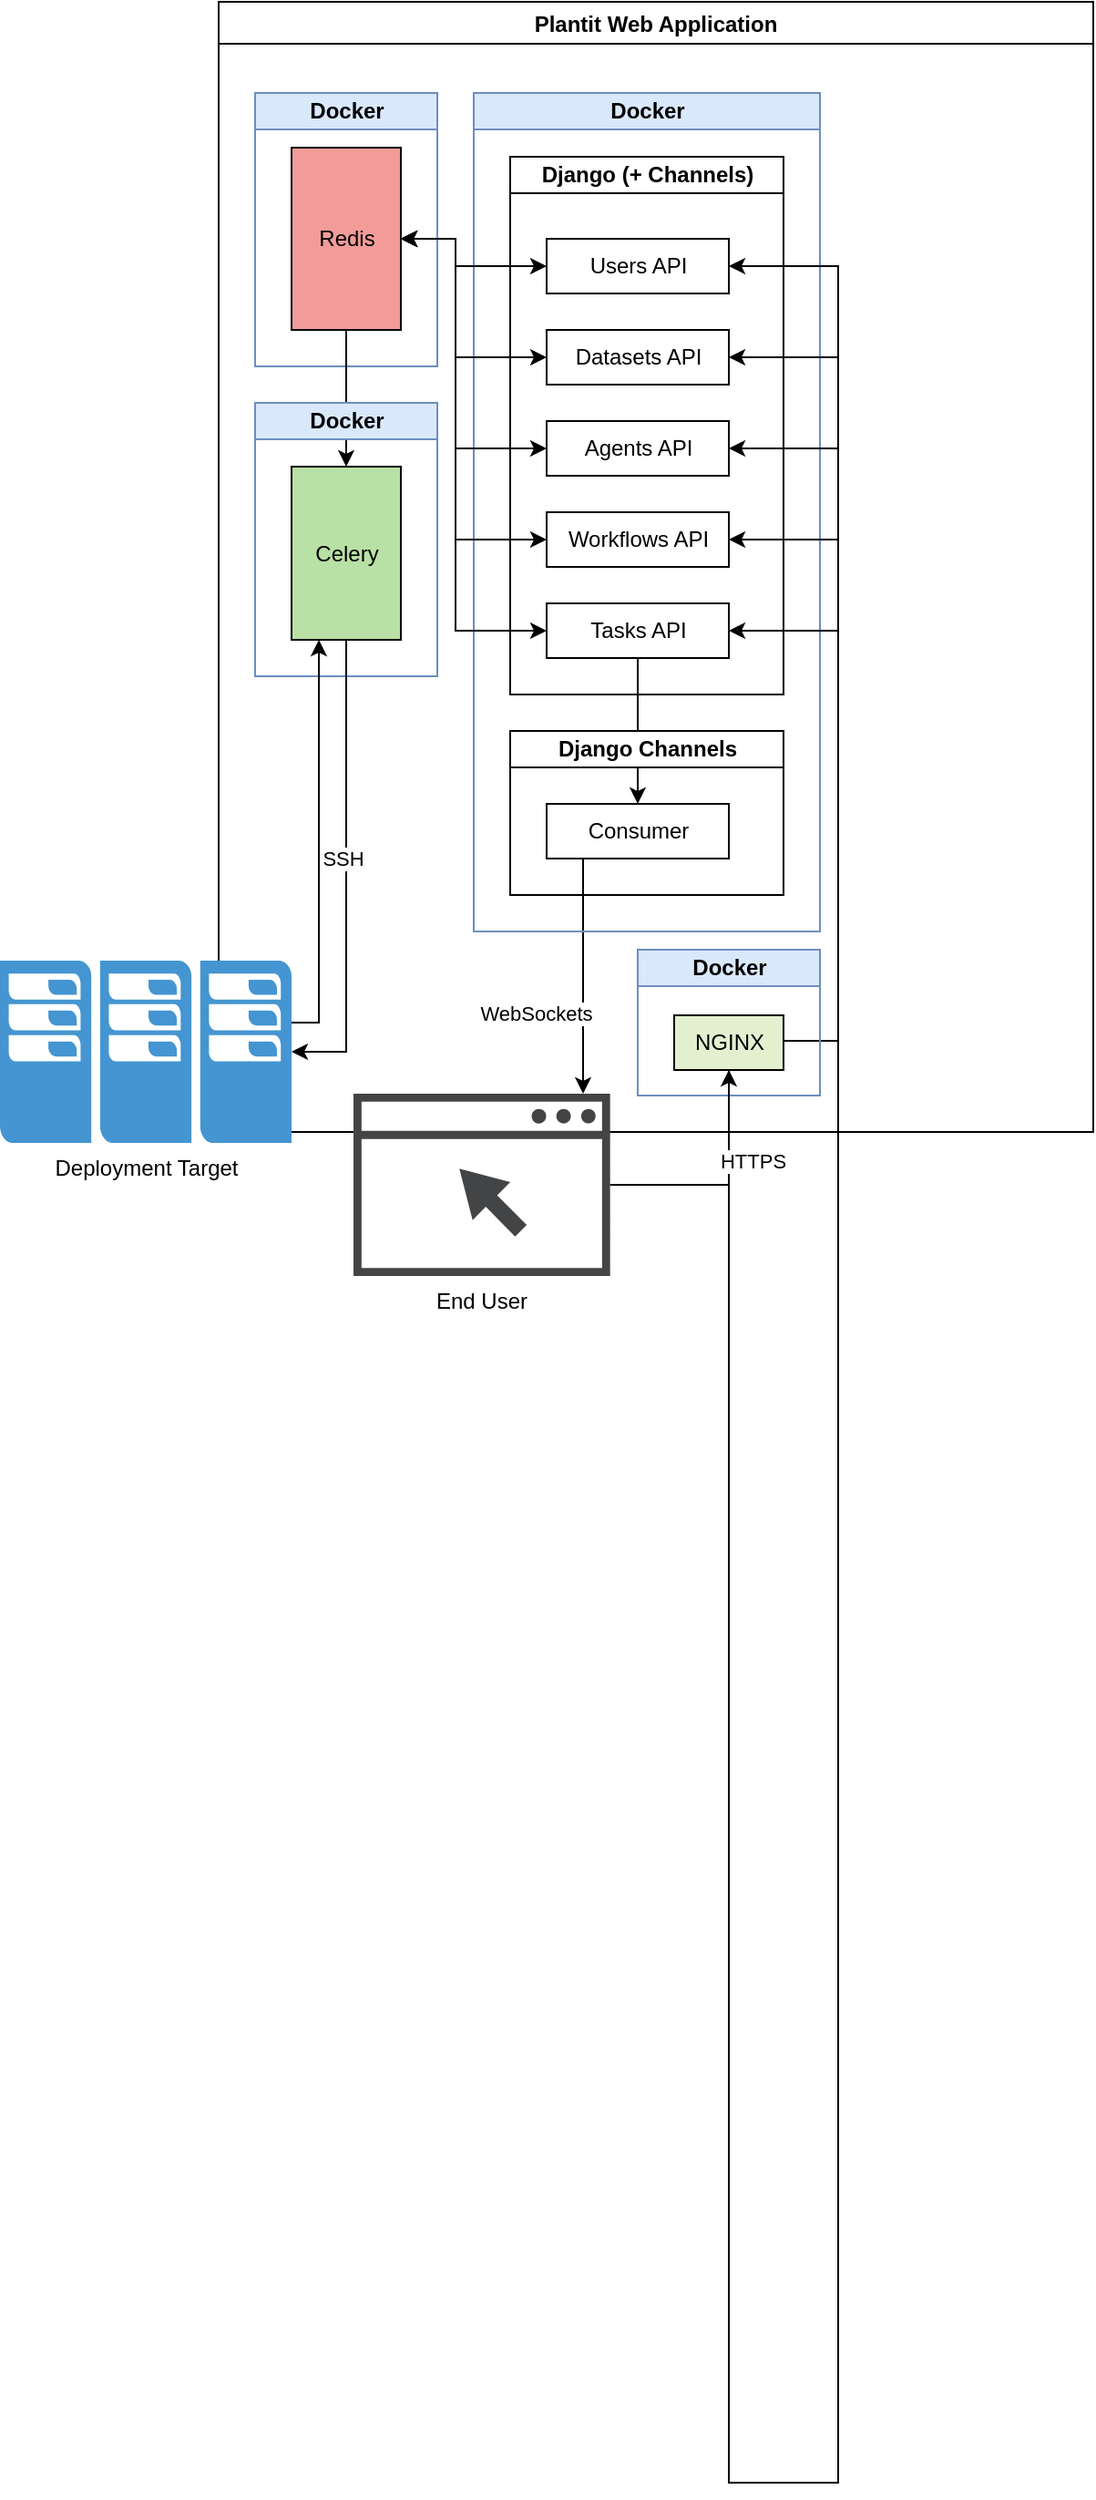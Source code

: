 <mxfile version="18.1.3" type="device"><diagram id="-mujnUQyETzRNn54WSRr" name="Page-1"><mxGraphModel dx="1026" dy="572" grid="1" gridSize="10" guides="1" tooltips="1" connect="1" arrows="1" fold="1" page="1" pageScale="1" pageWidth="850" pageHeight="1100" math="0" shadow="0"><root><mxCell id="0"/><mxCell id="1" parent="0"/><mxCell id="AgEWLgflfJ66NasD1VJN-64" value="" style="edgeStyle=orthogonalEdgeStyle;rounded=0;orthogonalLoop=1;jettySize=auto;html=1;" parent="1" target="AgEWLgflfJ66NasD1VJN-35" edge="1"><mxGeometry relative="1" as="geometry"><Array as="points"><mxPoint x="400" y="1260"/></Array><mxPoint x="470" y="1260" as="sourcePoint"/></mxGeometry></mxCell><mxCell id="AgEWLgflfJ66NasD1VJN-65" value="WebSockets" style="edgeLabel;html=1;align=center;verticalAlign=middle;resizable=0;points=[];" parent="AgEWLgflfJ66NasD1VJN-64" vertex="1" connectable="0"><mxGeometry x="0.105" y="-1" relative="1" as="geometry"><mxPoint x="-25" y="45" as="offset"/></mxGeometry></mxCell><mxCell id="KRTsN0oS1_rBEXScTUUf-1" value="Plantit Web Application" style="swimlane;" parent="1" vertex="1"><mxGeometry x="200" y="790" width="480" height="620" as="geometry"/></mxCell><mxCell id="KRTsN0oS1_rBEXScTUUf-88" value="Docker" style="swimlane;html=1;startSize=20;horizontal=1;containerType=tree;fillColor=#dae8fc;strokeColor=#6c8ebf;" parent="KRTsN0oS1_rBEXScTUUf-1" vertex="1"><mxGeometry x="140" y="50" width="190" height="460" as="geometry"/></mxCell><mxCell id="50w9jqypdCLJSYWdSr81-7" style="edgeStyle=orthogonalEdgeStyle;rounded=0;orthogonalLoop=1;jettySize=auto;html=1;entryX=0.5;entryY=0;entryDx=0;entryDy=0;" parent="KRTsN0oS1_rBEXScTUUf-88" target="50w9jqypdCLJSYWdSr81-6" edge="1"><mxGeometry relative="1" as="geometry"><mxPoint x="85" y="310" as="sourcePoint"/><Array as="points"><mxPoint x="90" y="310"/></Array></mxGeometry></mxCell><mxCell id="KRTsN0oS1_rBEXScTUUf-89" value="Django (+ Channels)" style="swimlane;html=1;startSize=20;horizontal=1;containerType=tree;" parent="KRTsN0oS1_rBEXScTUUf-88" vertex="1"><mxGeometry x="20" y="35" width="150" height="295" as="geometry"/></mxCell><mxCell id="KRTsN0oS1_rBEXScTUUf-102" value="Workflows API" style="html=1;" parent="KRTsN0oS1_rBEXScTUUf-89" vertex="1"><mxGeometry x="20" y="195" width="100" height="30" as="geometry"/></mxCell><mxCell id="KRTsN0oS1_rBEXScTUUf-93" value="Tasks API" style="html=1;" parent="KRTsN0oS1_rBEXScTUUf-89" vertex="1"><mxGeometry x="20" y="245" width="100" height="30" as="geometry"/></mxCell><mxCell id="KRTsN0oS1_rBEXScTUUf-92" value="Datasets API" style="html=1;" parent="KRTsN0oS1_rBEXScTUUf-89" vertex="1"><mxGeometry x="20" y="95" width="100" height="30" as="geometry"/></mxCell><mxCell id="KRTsN0oS1_rBEXScTUUf-90" value="Users API" style="html=1;" parent="KRTsN0oS1_rBEXScTUUf-89" vertex="1"><mxGeometry x="20" y="45" width="100" height="30" as="geometry"/></mxCell><mxCell id="AgEWLgflfJ66NasD1VJN-8" value="Agents API" style="html=1;" parent="KRTsN0oS1_rBEXScTUUf-89" vertex="1"><mxGeometry x="20" y="145" width="100" height="30" as="geometry"/></mxCell><mxCell id="AgEWLgflfJ66NasD1VJN-1" value="Django Channels" style="swimlane;html=1;startSize=20;horizontal=1;containerType=tree;" parent="KRTsN0oS1_rBEXScTUUf-88" vertex="1"><mxGeometry x="20" y="350" width="150" height="90" as="geometry"/></mxCell><mxCell id="50w9jqypdCLJSYWdSr81-6" value="Consumer" style="html=1;" parent="AgEWLgflfJ66NasD1VJN-1" vertex="1"><mxGeometry x="20" y="40" width="100" height="30" as="geometry"/></mxCell><mxCell id="AgEWLgflfJ66NasD1VJN-57" style="edgeStyle=orthogonalEdgeStyle;rounded=0;orthogonalLoop=1;jettySize=auto;html=1;exitX=1;exitY=0.25;exitDx=0;exitDy=0;entryX=1;entryY=0.5;entryDx=0;entryDy=0;" parent="KRTsN0oS1_rBEXScTUUf-1" source="AgEWLgflfJ66NasD1VJN-50" target="KRTsN0oS1_rBEXScTUUf-92" edge="1"><mxGeometry relative="1" as="geometry"><Array as="points"><mxPoint x="310" y="570"/><mxPoint x="340" y="570"/><mxPoint x="340" y="195"/></Array></mxGeometry></mxCell><mxCell id="AgEWLgflfJ66NasD1VJN-58" style="edgeStyle=orthogonalEdgeStyle;rounded=0;orthogonalLoop=1;jettySize=auto;html=1;entryX=1;entryY=0.5;entryDx=0;entryDy=0;" parent="KRTsN0oS1_rBEXScTUUf-1" source="AgEWLgflfJ66NasD1VJN-50" target="KRTsN0oS1_rBEXScTUUf-90" edge="1"><mxGeometry relative="1" as="geometry"><Array as="points"><mxPoint x="340" y="1361"/><mxPoint x="340" y="145"/></Array></mxGeometry></mxCell><mxCell id="AgEWLgflfJ66NasD1VJN-60" style="edgeStyle=orthogonalEdgeStyle;rounded=0;orthogonalLoop=1;jettySize=auto;html=1;entryX=1;entryY=0.5;entryDx=0;entryDy=0;" parent="KRTsN0oS1_rBEXScTUUf-1" source="AgEWLgflfJ66NasD1VJN-50" target="AgEWLgflfJ66NasD1VJN-8" edge="1"><mxGeometry relative="1" as="geometry"><Array as="points"><mxPoint x="340" y="1361"/><mxPoint x="340" y="245"/></Array></mxGeometry></mxCell><mxCell id="AgEWLgflfJ66NasD1VJN-61" style="edgeStyle=orthogonalEdgeStyle;rounded=0;orthogonalLoop=1;jettySize=auto;html=1;entryX=1;entryY=0.5;entryDx=0;entryDy=0;" parent="KRTsN0oS1_rBEXScTUUf-1" source="AgEWLgflfJ66NasD1VJN-50" target="KRTsN0oS1_rBEXScTUUf-102" edge="1"><mxGeometry relative="1" as="geometry"><Array as="points"><mxPoint x="340" y="1361"/><mxPoint x="340" y="295"/></Array></mxGeometry></mxCell><mxCell id="AgEWLgflfJ66NasD1VJN-62" style="edgeStyle=orthogonalEdgeStyle;rounded=0;orthogonalLoop=1;jettySize=auto;html=1;entryX=1;entryY=0.5;entryDx=0;entryDy=0;" parent="KRTsN0oS1_rBEXScTUUf-1" source="AgEWLgflfJ66NasD1VJN-50" target="KRTsN0oS1_rBEXScTUUf-93" edge="1"><mxGeometry relative="1" as="geometry"><Array as="points"><mxPoint x="340" y="1361"/><mxPoint x="340" y="345"/></Array></mxGeometry></mxCell><mxCell id="AgEWLgflfJ66NasD1VJN-70" value="Docker" style="swimlane;html=1;startSize=20;horizontal=1;containerType=tree;fillColor=#dae8fc;strokeColor=#6c8ebf;" parent="KRTsN0oS1_rBEXScTUUf-1" vertex="1"><mxGeometry x="20" y="50" width="100" height="150" as="geometry"/></mxCell><mxCell id="AgEWLgflfJ66NasD1VJN-71" value="Redis" style="html=1;fillColor=#F19C99;" parent="AgEWLgflfJ66NasD1VJN-70" vertex="1"><mxGeometry x="20" y="30" width="60" height="100" as="geometry"/></mxCell><mxCell id="AgEWLgflfJ66NasD1VJN-78" value="" style="endArrow=classic;startArrow=classic;html=1;rounded=0;exitX=1;exitY=0.5;exitDx=0;exitDy=0;entryX=0;entryY=0.5;entryDx=0;entryDy=0;edgeStyle=orthogonalEdgeStyle;" parent="KRTsN0oS1_rBEXScTUUf-1" source="AgEWLgflfJ66NasD1VJN-71" target="KRTsN0oS1_rBEXScTUUf-93" edge="1"><mxGeometry width="50" height="50" relative="1" as="geometry"><mxPoint x="250" y="340" as="sourcePoint"/><mxPoint x="300" y="290" as="targetPoint"/><Array as="points"><mxPoint x="130" y="130"/><mxPoint x="130" y="345"/></Array></mxGeometry></mxCell><mxCell id="AgEWLgflfJ66NasD1VJN-79" value="" style="endArrow=classic;startArrow=classic;html=1;rounded=0;exitX=1;exitY=0.5;exitDx=0;exitDy=0;entryX=0;entryY=0.5;entryDx=0;entryDy=0;edgeStyle=orthogonalEdgeStyle;" parent="KRTsN0oS1_rBEXScTUUf-1" source="AgEWLgflfJ66NasD1VJN-71" target="KRTsN0oS1_rBEXScTUUf-102" edge="1"><mxGeometry width="50" height="50" relative="1" as="geometry"><mxPoint x="110" y="255" as="sourcePoint"/><mxPoint x="190" y="395" as="targetPoint"/><Array as="points"><mxPoint x="130" y="130"/><mxPoint x="130" y="295"/></Array></mxGeometry></mxCell><mxCell id="AgEWLgflfJ66NasD1VJN-80" value="" style="endArrow=classic;startArrow=classic;html=1;rounded=0;exitX=1;exitY=0.5;exitDx=0;exitDy=0;entryX=0;entryY=0.5;entryDx=0;entryDy=0;edgeStyle=orthogonalEdgeStyle;" parent="KRTsN0oS1_rBEXScTUUf-1" source="AgEWLgflfJ66NasD1VJN-71" target="AgEWLgflfJ66NasD1VJN-8" edge="1"><mxGeometry width="50" height="50" relative="1" as="geometry"><mxPoint x="120" y="265" as="sourcePoint"/><mxPoint x="200" y="405" as="targetPoint"/><Array as="points"><mxPoint x="130" y="130"/><mxPoint x="130" y="245"/></Array></mxGeometry></mxCell><mxCell id="AgEWLgflfJ66NasD1VJN-81" value="" style="endArrow=classic;startArrow=classic;html=1;rounded=0;exitX=1;exitY=0.5;exitDx=0;exitDy=0;entryX=0;entryY=0.5;entryDx=0;entryDy=0;edgeStyle=orthogonalEdgeStyle;" parent="KRTsN0oS1_rBEXScTUUf-1" source="AgEWLgflfJ66NasD1VJN-71" target="KRTsN0oS1_rBEXScTUUf-92" edge="1"><mxGeometry width="50" height="50" relative="1" as="geometry"><mxPoint x="130" y="275" as="sourcePoint"/><mxPoint x="210" y="415" as="targetPoint"/><Array as="points"><mxPoint x="130" y="130"/><mxPoint x="130" y="195"/></Array></mxGeometry></mxCell><mxCell id="AgEWLgflfJ66NasD1VJN-82" value="" style="endArrow=classic;startArrow=classic;html=1;rounded=0;entryX=0;entryY=0.5;entryDx=0;entryDy=0;edgeStyle=orthogonalEdgeStyle;exitX=1;exitY=0.5;exitDx=0;exitDy=0;" parent="KRTsN0oS1_rBEXScTUUf-1" source="AgEWLgflfJ66NasD1VJN-71" target="KRTsN0oS1_rBEXScTUUf-90" edge="1"><mxGeometry width="50" height="50" relative="1" as="geometry"><mxPoint x="100" y="240" as="sourcePoint"/><mxPoint x="220" y="425" as="targetPoint"/><Array as="points"><mxPoint x="100" y="130"/><mxPoint x="130" y="130"/><mxPoint x="130" y="145"/></Array></mxGeometry></mxCell><mxCell id="AgEWLgflfJ66NasD1VJN-87" style="edgeStyle=orthogonalEdgeStyle;rounded=0;orthogonalLoop=1;jettySize=auto;html=1;exitX=0.5;exitY=1;exitDx=0;exitDy=0;entryX=0.5;entryY=0;entryDx=0;entryDy=0;" parent="KRTsN0oS1_rBEXScTUUf-1" source="AgEWLgflfJ66NasD1VJN-71" target="AgEWLgflfJ66NasD1VJN-86" edge="1"><mxGeometry relative="1" as="geometry"/></mxCell><mxCell id="AgEWLgflfJ66NasD1VJN-85" value="Docker" style="swimlane;html=1;startSize=20;horizontal=1;containerType=tree;fillColor=#dae8fc;strokeColor=#6c8ebf;" parent="KRTsN0oS1_rBEXScTUUf-1" vertex="1"><mxGeometry x="20" y="220" width="100" height="150" as="geometry"/></mxCell><mxCell id="AgEWLgflfJ66NasD1VJN-86" value="Celery" style="html=1;fillColor=#B9E0A5;" parent="AgEWLgflfJ66NasD1VJN-85" vertex="1"><mxGeometry x="20" y="35" width="60" height="95" as="geometry"/></mxCell><mxCell id="AgEWLgflfJ66NasD1VJN-45" value="Docker" style="swimlane;html=1;startSize=20;horizontal=1;containerType=tree;fillColor=#dae8fc;strokeColor=#6c8ebf;" parent="KRTsN0oS1_rBEXScTUUf-1" vertex="1"><mxGeometry x="230" y="520" width="100" height="80" as="geometry"/></mxCell><mxCell id="AgEWLgflfJ66NasD1VJN-50" value="NGINX" style="html=1;fillColor=#E2F0D0;" parent="AgEWLgflfJ66NasD1VJN-45" vertex="1"><mxGeometry x="20" y="36" width="60" height="30" as="geometry"/></mxCell><mxCell id="AgEWLgflfJ66NasD1VJN-67" value="Deployment Target" style="pointerEvents=1;shadow=0;dashed=0;html=1;strokeColor=none;fillColor=#4495D1;labelPosition=center;verticalLabelPosition=bottom;verticalAlign=top;align=center;outlineConnect=0;shape=mxgraph.veeam.cluster;" parent="KRTsN0oS1_rBEXScTUUf-1" vertex="1"><mxGeometry x="-120" y="526" width="160" height="100" as="geometry"/></mxCell><mxCell id="50w9jqypdCLJSYWdSr81-1" style="edgeStyle=orthogonalEdgeStyle;rounded=0;orthogonalLoop=1;jettySize=auto;html=1;exitX=0.5;exitY=1;exitDx=0;exitDy=0;" parent="KRTsN0oS1_rBEXScTUUf-1" source="AgEWLgflfJ66NasD1VJN-86" target="AgEWLgflfJ66NasD1VJN-67" edge="1"><mxGeometry relative="1" as="geometry"><mxPoint x="70" y="380" as="sourcePoint"/><Array as="points"><mxPoint x="70" y="576"/></Array></mxGeometry></mxCell><mxCell id="50w9jqypdCLJSYWdSr81-9" value="SSH" style="edgeLabel;html=1;align=center;verticalAlign=middle;resizable=0;points=[];" parent="50w9jqypdCLJSYWdSr81-1" vertex="1" connectable="0"><mxGeometry x="-0.667" y="3" relative="1" as="geometry"><mxPoint x="-5" y="77" as="offset"/></mxGeometry></mxCell><mxCell id="50w9jqypdCLJSYWdSr81-10" value="" style="edgeStyle=orthogonalEdgeStyle;rounded=0;orthogonalLoop=1;jettySize=auto;html=1;entryX=0.25;entryY=1;entryDx=0;entryDy=0;" parent="KRTsN0oS1_rBEXScTUUf-1" source="AgEWLgflfJ66NasD1VJN-67" target="AgEWLgflfJ66NasD1VJN-86" edge="1"><mxGeometry relative="1" as="geometry"><Array as="points"><mxPoint x="55" y="560"/></Array></mxGeometry></mxCell><mxCell id="AgEWLgflfJ66NasD1VJN-35" value="End User" style="sketch=0;pointerEvents=1;shadow=0;dashed=0;html=1;strokeColor=none;fillColor=#434445;aspect=fixed;labelPosition=center;verticalLabelPosition=bottom;verticalAlign=top;align=center;outlineConnect=0;shape=mxgraph.vvd.web_browser;" parent="1" vertex="1"><mxGeometry x="274" y="1389" width="140.84" height="100" as="geometry"/></mxCell><mxCell id="AgEWLgflfJ66NasD1VJN-56" style="edgeStyle=orthogonalEdgeStyle;rounded=0;orthogonalLoop=1;jettySize=auto;html=1;" parent="1" source="AgEWLgflfJ66NasD1VJN-35" target="AgEWLgflfJ66NasD1VJN-50" edge="1"><mxGeometry relative="1" as="geometry"><mxPoint x="830" y="1110" as="targetPoint"/><Array as="points"/></mxGeometry></mxCell><mxCell id="AgEWLgflfJ66NasD1VJN-66" value="HTTPS" style="edgeLabel;html=1;align=center;verticalAlign=middle;resizable=0;points=[];" parent="AgEWLgflfJ66NasD1VJN-56" vertex="1" connectable="0"><mxGeometry x="0.24" y="-1" relative="1" as="geometry"><mxPoint x="12" y="1" as="offset"/></mxGeometry></mxCell></root></mxGraphModel></diagram></mxfile>